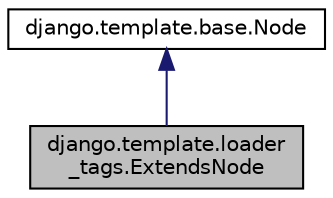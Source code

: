 digraph "django.template.loader_tags.ExtendsNode"
{
 // LATEX_PDF_SIZE
  edge [fontname="Helvetica",fontsize="10",labelfontname="Helvetica",labelfontsize="10"];
  node [fontname="Helvetica",fontsize="10",shape=record];
  Node1 [label="django.template.loader\l_tags.ExtendsNode",height=0.2,width=0.4,color="black", fillcolor="grey75", style="filled", fontcolor="black",tooltip=" "];
  Node2 -> Node1 [dir="back",color="midnightblue",fontsize="10",style="solid",fontname="Helvetica"];
  Node2 [label="django.template.base.Node",height=0.2,width=0.4,color="black", fillcolor="white", style="filled",URL="$d9/d54/classdjango_1_1template_1_1base_1_1_node.html",tooltip=" "];
}
